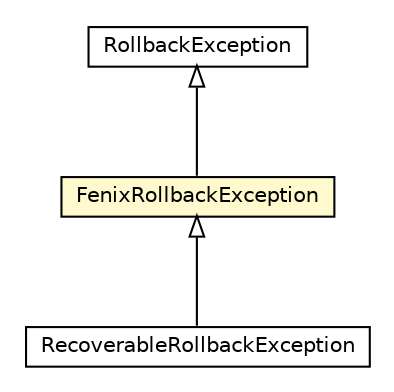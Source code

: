 #!/usr/local/bin/dot
#
# Class diagram 
# Generated by UMLGraph version 5.1 (http://www.umlgraph.org/)
#

digraph G {
	edge [fontname="Helvetica",fontsize=10,labelfontname="Helvetica",labelfontsize=10];
	node [fontname="Helvetica",fontsize=10,shape=plaintext];
	nodesep=0.25;
	ranksep=0.5;
	// pt.ist.fenixframework.core.exception.RecoverableRollbackException
	c35062 [label=<<table title="pt.ist.fenixframework.core.exception.RecoverableRollbackException" border="0" cellborder="1" cellspacing="0" cellpadding="2" port="p" href="./RecoverableRollbackException.html">
		<tr><td><table border="0" cellspacing="0" cellpadding="1">
<tr><td align="center" balign="center"> RecoverableRollbackException </td></tr>
		</table></td></tr>
		</table>>, fontname="Helvetica", fontcolor="black", fontsize=10.0];
	// pt.ist.fenixframework.core.exception.FenixRollbackException
	c35064 [label=<<table title="pt.ist.fenixframework.core.exception.FenixRollbackException" border="0" cellborder="1" cellspacing="0" cellpadding="2" port="p" bgcolor="lemonChiffon" href="./FenixRollbackException.html">
		<tr><td><table border="0" cellspacing="0" cellpadding="1">
<tr><td align="center" balign="center"> FenixRollbackException </td></tr>
		</table></td></tr>
		</table>>, fontname="Helvetica", fontcolor="black", fontsize=10.0];
	//pt.ist.fenixframework.core.exception.RecoverableRollbackException extends pt.ist.fenixframework.core.exception.FenixRollbackException
	c35064:p -> c35062:p [dir=back,arrowtail=empty];
	//pt.ist.fenixframework.core.exception.FenixRollbackException extends javax.transaction.RollbackException
	c35374:p -> c35064:p [dir=back,arrowtail=empty];
	// javax.transaction.RollbackException
	c35374 [label=<<table title="javax.transaction.RollbackException" border="0" cellborder="1" cellspacing="0" cellpadding="2" port="p" href="http://java.sun.com/j2se/1.4.2/docs/api/javax/transaction/RollbackException.html">
		<tr><td><table border="0" cellspacing="0" cellpadding="1">
<tr><td align="center" balign="center"> RollbackException </td></tr>
		</table></td></tr>
		</table>>, fontname="Helvetica", fontcolor="black", fontsize=10.0];
}

